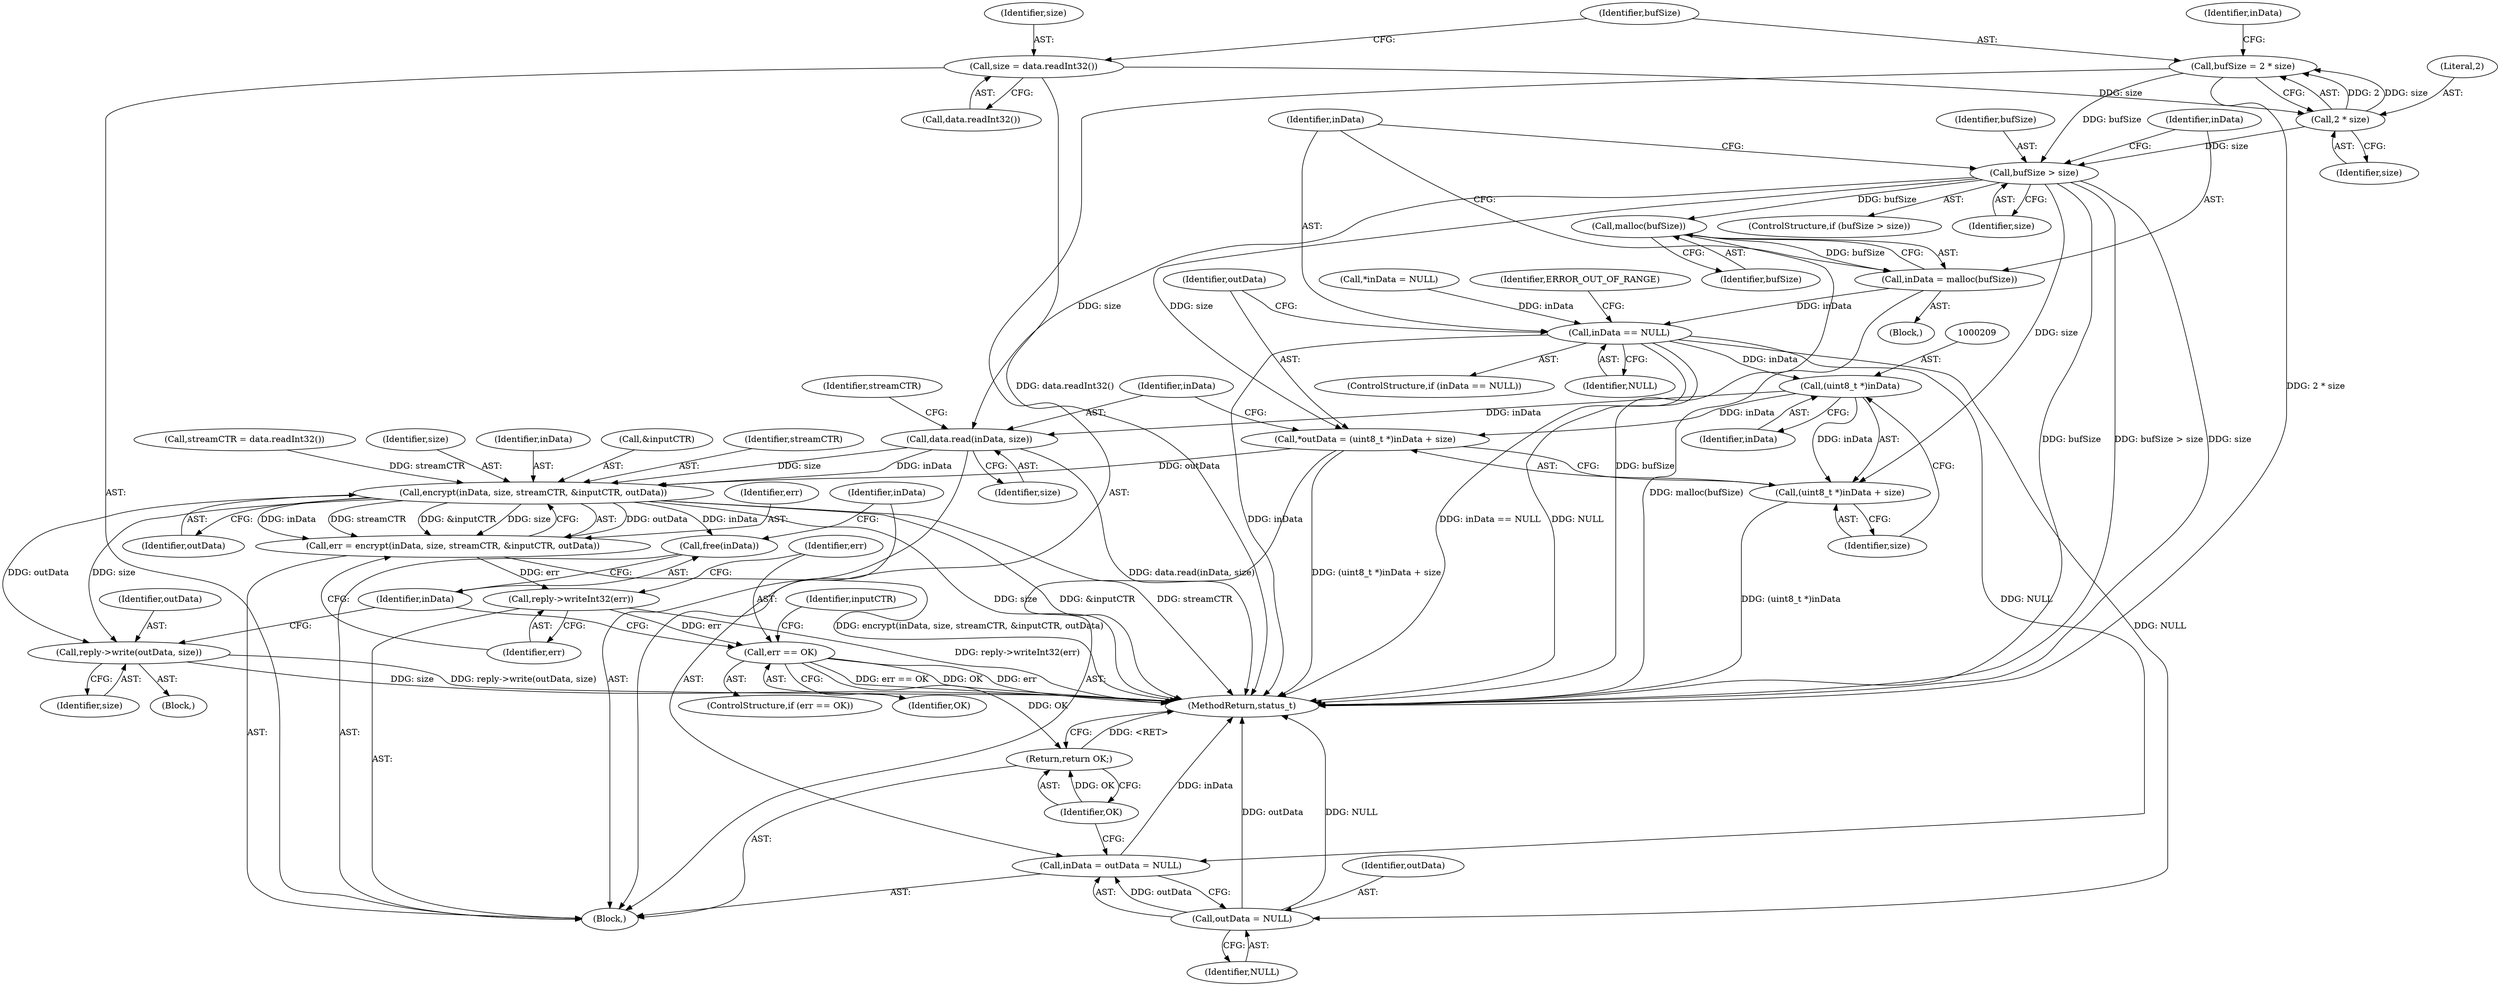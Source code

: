 digraph "0_Android_c82e31a7039a03dca7b37c65b7890ba5c1e18ced@API" {
"1000193" [label="(Call,malloc(bufSize))"];
"1000187" [label="(Call,bufSize > size)"];
"1000177" [label="(Call,bufSize = 2 * size)"];
"1000179" [label="(Call,2 * size)"];
"1000173" [label="(Call,size = data.readInt32())"];
"1000191" [label="(Call,inData = malloc(bufSize))"];
"1000196" [label="(Call,inData == NULL)"];
"1000208" [label="(Call,(uint8_t *)inData)"];
"1000205" [label="(Call,*outData = (uint8_t *)inData + size)"];
"1000223" [label="(Call,encrypt(inData, size, streamCTR, &inputCTR, outData))"];
"1000221" [label="(Call,err = encrypt(inData, size, streamCTR, &inputCTR, outData))"];
"1000230" [label="(Call,reply->writeInt32(err))"];
"1000233" [label="(Call,err == OK)"];
"1000249" [label="(Return,return OK;)"];
"1000239" [label="(Call,reply->write(outData, size))"];
"1000242" [label="(Call,free(inData))"];
"1000207" [label="(Call,(uint8_t *)inData + size)"];
"1000212" [label="(Call,data.read(inData, size))"];
"1000244" [label="(Call,inData = outData = NULL)"];
"1000246" [label="(Call,outData = NULL)"];
"1000180" [label="(Literal,2)"];
"1000241" [label="(Identifier,size)"];
"1000201" [label="(Identifier,ERROR_OUT_OF_RANGE)"];
"1000232" [label="(ControlStructure,if (err == OK))"];
"1000186" [label="(ControlStructure,if (bufSize > size))"];
"1000221" [label="(Call,err = encrypt(inData, size, streamCTR, &inputCTR, outData))"];
"1000184" [label="(Identifier,inData)"];
"1000179" [label="(Call,2 * size)"];
"1000213" [label="(Identifier,inData)"];
"1000217" [label="(Identifier,streamCTR)"];
"1000224" [label="(Identifier,inData)"];
"1000227" [label="(Call,&inputCTR)"];
"1000214" [label="(Identifier,size)"];
"1000226" [label="(Identifier,streamCTR)"];
"1000239" [label="(Call,reply->write(outData, size))"];
"1000216" [label="(Call,streamCTR = data.readInt32())"];
"1000193" [label="(Call,malloc(bufSize))"];
"1000245" [label="(Identifier,inData)"];
"1000174" [label="(Identifier,size)"];
"1000229" [label="(Identifier,outData)"];
"1000178" [label="(Identifier,bufSize)"];
"1000240" [label="(Identifier,outData)"];
"1000246" [label="(Call,outData = NULL)"];
"1000230" [label="(Call,reply->writeInt32(err))"];
"1000243" [label="(Identifier,inData)"];
"1000233" [label="(Call,err == OK)"];
"1000248" [label="(Identifier,NULL)"];
"1000177" [label="(Call,bufSize = 2 * size)"];
"1000181" [label="(Identifier,size)"];
"1000196" [label="(Call,inData == NULL)"];
"1000188" [label="(Identifier,bufSize)"];
"1000212" [label="(Call,data.read(inData, size))"];
"1000191" [label="(Call,inData = malloc(bufSize))"];
"1000189" [label="(Identifier,size)"];
"1000225" [label="(Identifier,size)"];
"1000187" [label="(Call,bufSize > size)"];
"1000234" [label="(Identifier,err)"];
"1000235" [label="(Identifier,OK)"];
"1000195" [label="(ControlStructure,if (inData == NULL))"];
"1000198" [label="(Identifier,NULL)"];
"1000247" [label="(Identifier,outData)"];
"1000231" [label="(Identifier,err)"];
"1000207" [label="(Call,(uint8_t *)inData + size)"];
"1000175" [label="(Call,data.readInt32())"];
"1000194" [label="(Identifier,bufSize)"];
"1000208" [label="(Call,(uint8_t *)inData)"];
"1000173" [label="(Call,size = data.readInt32())"];
"1000192" [label="(Identifier,inData)"];
"1000205" [label="(Call,*outData = (uint8_t *)inData + size)"];
"1000244" [label="(Call,inData = outData = NULL)"];
"1000238" [label="(Identifier,inputCTR)"];
"1000236" [label="(Block,)"];
"1000197" [label="(Identifier,inData)"];
"1000242" [label="(Call,free(inData))"];
"1000222" [label="(Identifier,err)"];
"1000171" [label="(Block,)"];
"1000190" [label="(Block,)"];
"1000183" [label="(Call,*inData = NULL)"];
"1000223" [label="(Call,encrypt(inData, size, streamCTR, &inputCTR, outData))"];
"1000250" [label="(Identifier,OK)"];
"1000249" [label="(Return,return OK;)"];
"1000210" [label="(Identifier,inData)"];
"1000211" [label="(Identifier,size)"];
"1000206" [label="(Identifier,outData)"];
"1000401" [label="(MethodReturn,status_t)"];
"1000193" -> "1000191"  [label="AST: "];
"1000193" -> "1000194"  [label="CFG: "];
"1000194" -> "1000193"  [label="AST: "];
"1000191" -> "1000193"  [label="CFG: "];
"1000193" -> "1000401"  [label="DDG: bufSize"];
"1000193" -> "1000191"  [label="DDG: bufSize"];
"1000187" -> "1000193"  [label="DDG: bufSize"];
"1000187" -> "1000186"  [label="AST: "];
"1000187" -> "1000189"  [label="CFG: "];
"1000188" -> "1000187"  [label="AST: "];
"1000189" -> "1000187"  [label="AST: "];
"1000192" -> "1000187"  [label="CFG: "];
"1000197" -> "1000187"  [label="CFG: "];
"1000187" -> "1000401"  [label="DDG: bufSize"];
"1000187" -> "1000401"  [label="DDG: bufSize > size"];
"1000187" -> "1000401"  [label="DDG: size"];
"1000177" -> "1000187"  [label="DDG: bufSize"];
"1000179" -> "1000187"  [label="DDG: size"];
"1000187" -> "1000205"  [label="DDG: size"];
"1000187" -> "1000207"  [label="DDG: size"];
"1000187" -> "1000212"  [label="DDG: size"];
"1000177" -> "1000171"  [label="AST: "];
"1000177" -> "1000179"  [label="CFG: "];
"1000178" -> "1000177"  [label="AST: "];
"1000179" -> "1000177"  [label="AST: "];
"1000184" -> "1000177"  [label="CFG: "];
"1000177" -> "1000401"  [label="DDG: 2 * size"];
"1000179" -> "1000177"  [label="DDG: 2"];
"1000179" -> "1000177"  [label="DDG: size"];
"1000179" -> "1000181"  [label="CFG: "];
"1000180" -> "1000179"  [label="AST: "];
"1000181" -> "1000179"  [label="AST: "];
"1000173" -> "1000179"  [label="DDG: size"];
"1000173" -> "1000171"  [label="AST: "];
"1000173" -> "1000175"  [label="CFG: "];
"1000174" -> "1000173"  [label="AST: "];
"1000175" -> "1000173"  [label="AST: "];
"1000178" -> "1000173"  [label="CFG: "];
"1000173" -> "1000401"  [label="DDG: data.readInt32()"];
"1000191" -> "1000190"  [label="AST: "];
"1000192" -> "1000191"  [label="AST: "];
"1000197" -> "1000191"  [label="CFG: "];
"1000191" -> "1000401"  [label="DDG: malloc(bufSize)"];
"1000191" -> "1000196"  [label="DDG: inData"];
"1000196" -> "1000195"  [label="AST: "];
"1000196" -> "1000198"  [label="CFG: "];
"1000197" -> "1000196"  [label="AST: "];
"1000198" -> "1000196"  [label="AST: "];
"1000201" -> "1000196"  [label="CFG: "];
"1000206" -> "1000196"  [label="CFG: "];
"1000196" -> "1000401"  [label="DDG: inData"];
"1000196" -> "1000401"  [label="DDG: inData == NULL"];
"1000196" -> "1000401"  [label="DDG: NULL"];
"1000183" -> "1000196"  [label="DDG: inData"];
"1000196" -> "1000208"  [label="DDG: inData"];
"1000196" -> "1000244"  [label="DDG: NULL"];
"1000196" -> "1000246"  [label="DDG: NULL"];
"1000208" -> "1000207"  [label="AST: "];
"1000208" -> "1000210"  [label="CFG: "];
"1000209" -> "1000208"  [label="AST: "];
"1000210" -> "1000208"  [label="AST: "];
"1000211" -> "1000208"  [label="CFG: "];
"1000208" -> "1000205"  [label="DDG: inData"];
"1000208" -> "1000207"  [label="DDG: inData"];
"1000208" -> "1000212"  [label="DDG: inData"];
"1000205" -> "1000171"  [label="AST: "];
"1000205" -> "1000207"  [label="CFG: "];
"1000206" -> "1000205"  [label="AST: "];
"1000207" -> "1000205"  [label="AST: "];
"1000213" -> "1000205"  [label="CFG: "];
"1000205" -> "1000401"  [label="DDG: (uint8_t *)inData + size"];
"1000205" -> "1000223"  [label="DDG: outData"];
"1000223" -> "1000221"  [label="AST: "];
"1000223" -> "1000229"  [label="CFG: "];
"1000224" -> "1000223"  [label="AST: "];
"1000225" -> "1000223"  [label="AST: "];
"1000226" -> "1000223"  [label="AST: "];
"1000227" -> "1000223"  [label="AST: "];
"1000229" -> "1000223"  [label="AST: "];
"1000221" -> "1000223"  [label="CFG: "];
"1000223" -> "1000401"  [label="DDG: size"];
"1000223" -> "1000401"  [label="DDG: &inputCTR"];
"1000223" -> "1000401"  [label="DDG: streamCTR"];
"1000223" -> "1000221"  [label="DDG: outData"];
"1000223" -> "1000221"  [label="DDG: inData"];
"1000223" -> "1000221"  [label="DDG: streamCTR"];
"1000223" -> "1000221"  [label="DDG: &inputCTR"];
"1000223" -> "1000221"  [label="DDG: size"];
"1000212" -> "1000223"  [label="DDG: inData"];
"1000212" -> "1000223"  [label="DDG: size"];
"1000216" -> "1000223"  [label="DDG: streamCTR"];
"1000223" -> "1000239"  [label="DDG: outData"];
"1000223" -> "1000239"  [label="DDG: size"];
"1000223" -> "1000242"  [label="DDG: inData"];
"1000221" -> "1000171"  [label="AST: "];
"1000222" -> "1000221"  [label="AST: "];
"1000231" -> "1000221"  [label="CFG: "];
"1000221" -> "1000401"  [label="DDG: encrypt(inData, size, streamCTR, &inputCTR, outData)"];
"1000221" -> "1000230"  [label="DDG: err"];
"1000230" -> "1000171"  [label="AST: "];
"1000230" -> "1000231"  [label="CFG: "];
"1000231" -> "1000230"  [label="AST: "];
"1000234" -> "1000230"  [label="CFG: "];
"1000230" -> "1000401"  [label="DDG: reply->writeInt32(err)"];
"1000230" -> "1000233"  [label="DDG: err"];
"1000233" -> "1000232"  [label="AST: "];
"1000233" -> "1000235"  [label="CFG: "];
"1000234" -> "1000233"  [label="AST: "];
"1000235" -> "1000233"  [label="AST: "];
"1000238" -> "1000233"  [label="CFG: "];
"1000243" -> "1000233"  [label="CFG: "];
"1000233" -> "1000401"  [label="DDG: err == OK"];
"1000233" -> "1000401"  [label="DDG: OK"];
"1000233" -> "1000401"  [label="DDG: err"];
"1000233" -> "1000249"  [label="DDG: OK"];
"1000249" -> "1000171"  [label="AST: "];
"1000249" -> "1000250"  [label="CFG: "];
"1000250" -> "1000249"  [label="AST: "];
"1000401" -> "1000249"  [label="CFG: "];
"1000249" -> "1000401"  [label="DDG: <RET>"];
"1000250" -> "1000249"  [label="DDG: OK"];
"1000239" -> "1000236"  [label="AST: "];
"1000239" -> "1000241"  [label="CFG: "];
"1000240" -> "1000239"  [label="AST: "];
"1000241" -> "1000239"  [label="AST: "];
"1000243" -> "1000239"  [label="CFG: "];
"1000239" -> "1000401"  [label="DDG: reply->write(outData, size)"];
"1000239" -> "1000401"  [label="DDG: size"];
"1000242" -> "1000171"  [label="AST: "];
"1000242" -> "1000243"  [label="CFG: "];
"1000243" -> "1000242"  [label="AST: "];
"1000245" -> "1000242"  [label="CFG: "];
"1000207" -> "1000211"  [label="CFG: "];
"1000211" -> "1000207"  [label="AST: "];
"1000207" -> "1000401"  [label="DDG: (uint8_t *)inData"];
"1000212" -> "1000171"  [label="AST: "];
"1000212" -> "1000214"  [label="CFG: "];
"1000213" -> "1000212"  [label="AST: "];
"1000214" -> "1000212"  [label="AST: "];
"1000217" -> "1000212"  [label="CFG: "];
"1000212" -> "1000401"  [label="DDG: data.read(inData, size)"];
"1000244" -> "1000171"  [label="AST: "];
"1000244" -> "1000246"  [label="CFG: "];
"1000245" -> "1000244"  [label="AST: "];
"1000246" -> "1000244"  [label="AST: "];
"1000250" -> "1000244"  [label="CFG: "];
"1000244" -> "1000401"  [label="DDG: inData"];
"1000246" -> "1000244"  [label="DDG: outData"];
"1000246" -> "1000248"  [label="CFG: "];
"1000247" -> "1000246"  [label="AST: "];
"1000248" -> "1000246"  [label="AST: "];
"1000246" -> "1000401"  [label="DDG: NULL"];
"1000246" -> "1000401"  [label="DDG: outData"];
}
